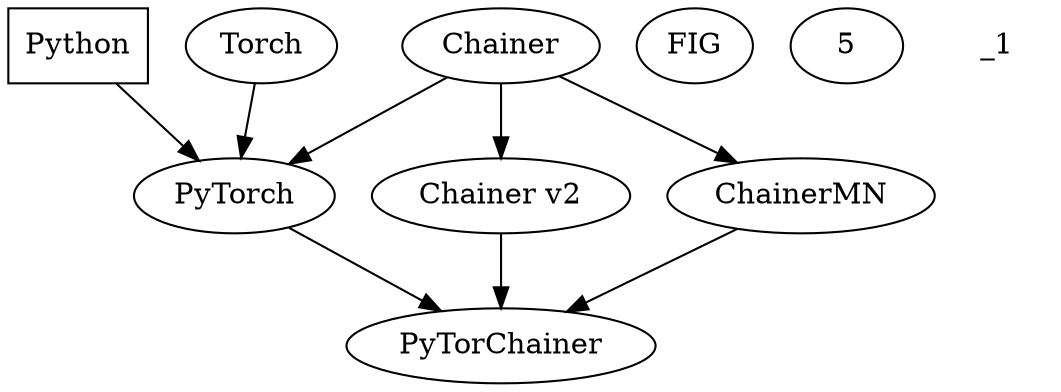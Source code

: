 digraph G {

Python [shape=box]
Torch

Chainer -> "Chainer v2"
Chainer -> ChainerMN

Python -> PyTorch
Torch -> PyTorch
Chainer -> PyTorch

PyTorch -> PyTorChainer
"Chainer v2" -> PyTorChainer
ChainerMN -> PyTorChainer

FIG 5_1 [shape=plaintext]

}
